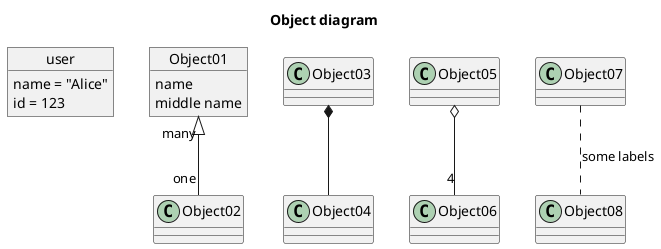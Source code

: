 @startuml
'!include ../../plantuml-styles/plantuml-ae-noshadowing.iuml

title Object diagram


object user {
  name = "Alice"
  id = 123
}

object Object01

Object01 : name
Object01 : middle name


Object01 "many" <|-- "one" Object02
Object03 *-- Object04
Object05 o-- "4" Object06
Object07 .. Object08 : some labels

@enduml